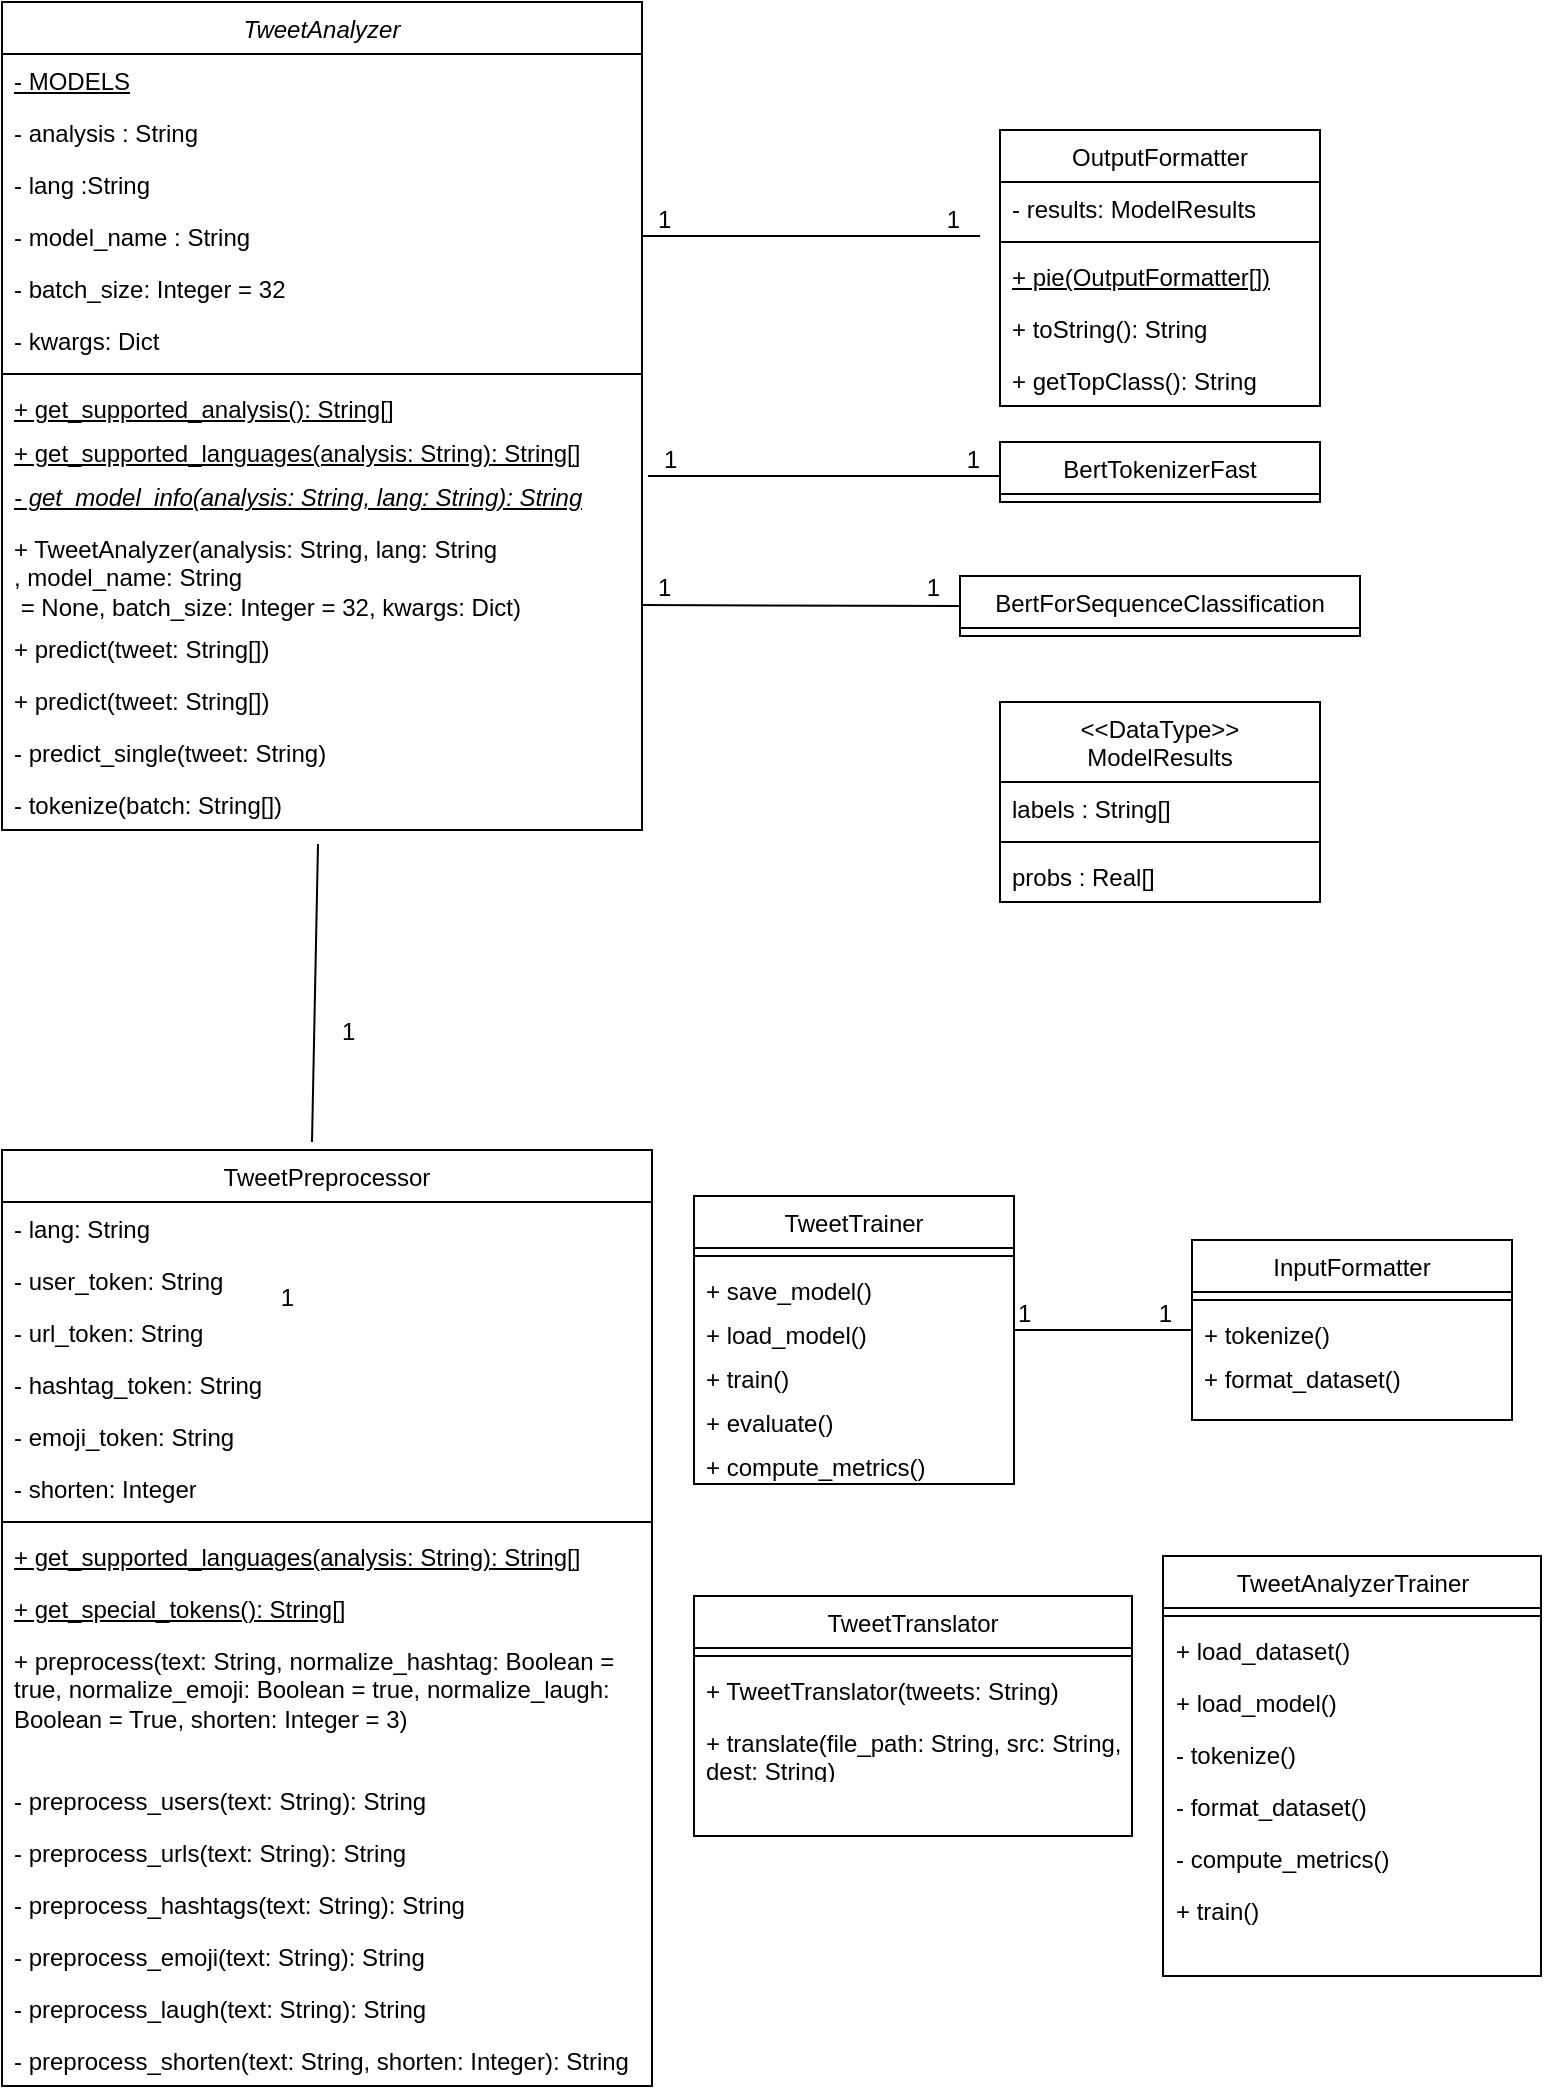<mxfile>
    <diagram id="C5RBs43oDa-KdzZeNtuy" name="Class_diagram">
        <mxGraphModel dx="1906" dy="1087" grid="1" gridSize="10" guides="1" tooltips="1" connect="1" arrows="1" fold="1" page="1" pageScale="1" pageWidth="827" pageHeight="1169" math="0" shadow="0">
            <root>
                <mxCell id="WIyWlLk6GJQsqaUBKTNV-0"/>
                <mxCell id="WIyWlLk6GJQsqaUBKTNV-1" parent="WIyWlLk6GJQsqaUBKTNV-0"/>
                <mxCell id="zkfFHV4jXpPFQw0GAbJ--0" value="TweetAnalyzer" style="swimlane;fontStyle=2;align=center;verticalAlign=top;childLayout=stackLayout;horizontal=1;startSize=26;horizontalStack=0;resizeParent=1;resizeLast=0;collapsible=1;marginBottom=0;rounded=0;shadow=0;strokeWidth=1;whiteSpace=wrap;" parent="WIyWlLk6GJQsqaUBKTNV-1" vertex="1">
                    <mxGeometry x="45" y="60" width="320" height="414" as="geometry">
                        <mxRectangle x="220" y="120" width="160" height="26" as="alternateBounds"/>
                    </mxGeometry>
                </mxCell>
                <mxCell id="zkfFHV4jXpPFQw0GAbJ--1" value="- MODELS" style="text;align=left;verticalAlign=top;spacingLeft=4;spacingRight=4;overflow=hidden;rotatable=0;points=[[0,0.5],[1,0.5]];portConstraint=eastwest;fontStyle=4;whiteSpace=wrap;" parent="zkfFHV4jXpPFQw0GAbJ--0" vertex="1">
                    <mxGeometry y="26" width="320" height="26" as="geometry"/>
                </mxCell>
                <mxCell id="4Y9D7hjWKIlBOxiLWUyo-4" value="- analysis : String" style="text;align=left;verticalAlign=top;spacingLeft=4;spacingRight=4;overflow=hidden;rotatable=0;points=[[0,0.5],[1,0.5]];portConstraint=eastwest;whiteSpace=wrap;" parent="zkfFHV4jXpPFQw0GAbJ--0" vertex="1">
                    <mxGeometry y="52" width="320" height="26" as="geometry"/>
                </mxCell>
                <mxCell id="4Y9D7hjWKIlBOxiLWUyo-3" value="- lang :String" style="text;align=left;verticalAlign=top;spacingLeft=4;spacingRight=4;overflow=hidden;rotatable=0;points=[[0,0.5],[1,0.5]];portConstraint=eastwest;whiteSpace=wrap;" parent="zkfFHV4jXpPFQw0GAbJ--0" vertex="1">
                    <mxGeometry y="78" width="320" height="26" as="geometry"/>
                </mxCell>
                <mxCell id="4Y9D7hjWKIlBOxiLWUyo-6" value="- model_name : String" style="text;align=left;verticalAlign=top;spacingLeft=4;spacingRight=4;overflow=hidden;rotatable=0;points=[[0,0.5],[1,0.5]];portConstraint=eastwest;whiteSpace=wrap;" parent="zkfFHV4jXpPFQw0GAbJ--0" vertex="1">
                    <mxGeometry y="104" width="320" height="26" as="geometry"/>
                </mxCell>
                <mxCell id="4Y9D7hjWKIlBOxiLWUyo-5" value="- batch_size: Integer = 32" style="text;align=left;verticalAlign=top;spacingLeft=4;spacingRight=4;overflow=hidden;rotatable=0;points=[[0,0.5],[1,0.5]];portConstraint=eastwest;whiteSpace=wrap;" parent="zkfFHV4jXpPFQw0GAbJ--0" vertex="1">
                    <mxGeometry y="130" width="320" height="26" as="geometry"/>
                </mxCell>
                <mxCell id="4Y9D7hjWKIlBOxiLWUyo-2" value="- kwargs: Dict" style="text;align=left;verticalAlign=top;spacingLeft=4;spacingRight=4;overflow=hidden;rotatable=0;points=[[0,0.5],[1,0.5]];portConstraint=eastwest;whiteSpace=wrap;" parent="zkfFHV4jXpPFQw0GAbJ--0" vertex="1">
                    <mxGeometry y="156" width="320" height="26" as="geometry"/>
                </mxCell>
                <mxCell id="zkfFHV4jXpPFQw0GAbJ--4" value="" style="line;html=1;strokeWidth=1;align=left;verticalAlign=middle;spacingTop=-1;spacingLeft=3;spacingRight=3;rotatable=0;labelPosition=right;points=[];portConstraint=eastwest;whiteSpace=wrap;" parent="zkfFHV4jXpPFQw0GAbJ--0" vertex="1">
                    <mxGeometry y="182" width="320" height="8" as="geometry"/>
                </mxCell>
                <mxCell id="EtlTK1Ibtd4HIhSHJPRG-16" value="+ get_supported_analysis(): String[]" style="text;align=left;verticalAlign=top;spacingLeft=4;spacingRight=4;overflow=hidden;rotatable=0;points=[[0,0.5],[1,0.5]];portConstraint=eastwest;rounded=0;shadow=0;html=0;fontStyle=4;whiteSpace=wrap;" parent="zkfFHV4jXpPFQw0GAbJ--0" vertex="1">
                    <mxGeometry y="190" width="320" height="22" as="geometry"/>
                </mxCell>
                <mxCell id="8lG5DPgOQoX_rHlZyL0x-0" value="+ get_supported_languages(analysis: String): String[]" style="text;align=left;verticalAlign=top;spacingLeft=4;spacingRight=4;overflow=hidden;rotatable=0;points=[[0,0.5],[1,0.5]];portConstraint=eastwest;rounded=0;shadow=0;html=0;fontStyle=4;whiteSpace=wrap;" parent="zkfFHV4jXpPFQw0GAbJ--0" vertex="1">
                    <mxGeometry y="212" width="320" height="22" as="geometry"/>
                </mxCell>
                <mxCell id="teAyTQDN_FOwFWnmAFYW-4" value="- get_model_info(analysis: String, lang: String): String" style="text;strokeColor=none;fillColor=none;align=left;verticalAlign=top;spacingLeft=4;spacingRight=4;overflow=hidden;rotatable=0;points=[[0,0.5],[1,0.5]];portConstraint=eastwest;fontStyle=6;whiteSpace=wrap;" parent="zkfFHV4jXpPFQw0GAbJ--0" vertex="1">
                    <mxGeometry y="234" width="320" height="26" as="geometry"/>
                </mxCell>
                <mxCell id="teAyTQDN_FOwFWnmAFYW-2" value="+ TweetAnalyzer(analysis: String, lang: String&#10;, model_name: String&#10; = None, batch_size: Integer = 32, kwargs: Dict)" style="text;strokeColor=none;fillColor=none;align=left;verticalAlign=top;spacingLeft=4;spacingRight=4;overflow=hidden;rotatable=0;points=[[0,0.5],[1,0.5]];portConstraint=eastwest;whiteSpace=wrap;" parent="zkfFHV4jXpPFQw0GAbJ--0" vertex="1">
                    <mxGeometry y="260" width="320" height="50" as="geometry"/>
                </mxCell>
                <mxCell id="4Y9D7hjWKIlBOxiLWUyo-0" value="+ predict(tweet: String[])" style="text;strokeColor=none;fillColor=none;align=left;verticalAlign=top;spacingLeft=4;spacingRight=4;overflow=hidden;rotatable=0;points=[[0,0.5],[1,0.5]];portConstraint=eastwest;whiteSpace=wrap;" parent="zkfFHV4jXpPFQw0GAbJ--0" vertex="1">
                    <mxGeometry y="310" width="320" height="26" as="geometry"/>
                </mxCell>
                <mxCell id="8lG5DPgOQoX_rHlZyL0x-10" value="+ predict(tweet: String[])" style="text;strokeColor=none;fillColor=none;align=left;verticalAlign=top;spacingLeft=4;spacingRight=4;overflow=hidden;rotatable=0;points=[[0,0.5],[1,0.5]];portConstraint=eastwest;whiteSpace=wrap;" parent="zkfFHV4jXpPFQw0GAbJ--0" vertex="1">
                    <mxGeometry y="336" width="320" height="26" as="geometry"/>
                </mxCell>
                <mxCell id="8lG5DPgOQoX_rHlZyL0x-1" value="- predict_single(tweet: String)" style="text;strokeColor=none;fillColor=none;align=left;verticalAlign=top;spacingLeft=4;spacingRight=4;overflow=hidden;rotatable=0;points=[[0,0.5],[1,0.5]];portConstraint=eastwest;whiteSpace=wrap;" parent="zkfFHV4jXpPFQw0GAbJ--0" vertex="1">
                    <mxGeometry y="362" width="320" height="26" as="geometry"/>
                </mxCell>
                <mxCell id="8lG5DPgOQoX_rHlZyL0x-2" value="- tokenize(batch: String[])" style="text;strokeColor=none;fillColor=none;align=left;verticalAlign=top;spacingLeft=4;spacingRight=4;overflow=hidden;rotatable=0;points=[[0,0.5],[1,0.5]];portConstraint=eastwest;whiteSpace=wrap;" parent="zkfFHV4jXpPFQw0GAbJ--0" vertex="1">
                    <mxGeometry y="388" width="320" height="26" as="geometry"/>
                </mxCell>
                <mxCell id="zkfFHV4jXpPFQw0GAbJ--17" value="TweetPreprocessor" style="swimlane;fontStyle=0;align=center;verticalAlign=top;childLayout=stackLayout;horizontal=1;startSize=26;horizontalStack=0;resizeParent=1;resizeLast=0;collapsible=1;marginBottom=0;rounded=0;shadow=0;strokeWidth=1;whiteSpace=wrap;" parent="WIyWlLk6GJQsqaUBKTNV-1" vertex="1">
                    <mxGeometry x="45" y="634.01" width="325" height="468" as="geometry">
                        <mxRectangle x="550" y="140" width="160" height="26" as="alternateBounds"/>
                    </mxGeometry>
                </mxCell>
                <mxCell id="8lG5DPgOQoX_rHlZyL0x-35" value="- lang: String" style="text;align=left;verticalAlign=top;spacingLeft=4;spacingRight=4;overflow=hidden;rotatable=0;points=[[0,0.5],[1,0.5]];portConstraint=eastwest;rounded=0;shadow=0;html=0;fontStyle=0;whiteSpace=wrap;" parent="zkfFHV4jXpPFQw0GAbJ--17" vertex="1">
                    <mxGeometry y="26" width="325" height="26" as="geometry"/>
                </mxCell>
                <mxCell id="8lG5DPgOQoX_rHlZyL0x-38" value="- user_token: String" style="text;align=left;verticalAlign=top;spacingLeft=4;spacingRight=4;overflow=hidden;rotatable=0;points=[[0,0.5],[1,0.5]];portConstraint=eastwest;rounded=0;shadow=0;html=0;fontStyle=0;whiteSpace=wrap;" parent="zkfFHV4jXpPFQw0GAbJ--17" vertex="1">
                    <mxGeometry y="52" width="325" height="26" as="geometry"/>
                </mxCell>
                <mxCell id="8lG5DPgOQoX_rHlZyL0x-37" value="- url_token: String" style="text;align=left;verticalAlign=top;spacingLeft=4;spacingRight=4;overflow=hidden;rotatable=0;points=[[0,0.5],[1,0.5]];portConstraint=eastwest;rounded=0;shadow=0;html=0;fontStyle=0;whiteSpace=wrap;" parent="zkfFHV4jXpPFQw0GAbJ--17" vertex="1">
                    <mxGeometry y="78" width="325" height="26" as="geometry"/>
                </mxCell>
                <mxCell id="8lG5DPgOQoX_rHlZyL0x-36" value="- hashtag_token: String" style="text;align=left;verticalAlign=top;spacingLeft=4;spacingRight=4;overflow=hidden;rotatable=0;points=[[0,0.5],[1,0.5]];portConstraint=eastwest;rounded=0;shadow=0;html=0;fontStyle=0;whiteSpace=wrap;" parent="zkfFHV4jXpPFQw0GAbJ--17" vertex="1">
                    <mxGeometry y="104" width="325" height="26" as="geometry"/>
                </mxCell>
                <mxCell id="8lG5DPgOQoX_rHlZyL0x-19" value="- emoji_token: String" style="text;align=left;verticalAlign=top;spacingLeft=4;spacingRight=4;overflow=hidden;rotatable=0;points=[[0,0.5],[1,0.5]];portConstraint=eastwest;rounded=0;shadow=0;html=0;fontStyle=0;whiteSpace=wrap;" parent="zkfFHV4jXpPFQw0GAbJ--17" vertex="1">
                    <mxGeometry y="130" width="325" height="26" as="geometry"/>
                </mxCell>
                <mxCell id="0" value="- shorten: Integer" style="text;align=left;verticalAlign=top;spacingLeft=4;spacingRight=4;overflow=hidden;rotatable=0;points=[[0,0.5],[1,0.5]];portConstraint=eastwest;rounded=0;shadow=0;html=0;fontStyle=0;whiteSpace=wrap;" parent="zkfFHV4jXpPFQw0GAbJ--17" vertex="1">
                    <mxGeometry y="156" width="325" height="26" as="geometry"/>
                </mxCell>
                <mxCell id="teAyTQDN_FOwFWnmAFYW-17" value="" style="line;html=1;strokeWidth=1;align=left;verticalAlign=middle;spacingTop=-1;spacingLeft=3;spacingRight=3;rotatable=0;labelPosition=right;points=[];portConstraint=eastwest;whiteSpace=wrap;" parent="zkfFHV4jXpPFQw0GAbJ--17" vertex="1">
                    <mxGeometry y="182" width="325" height="8" as="geometry"/>
                </mxCell>
                <mxCell id="7" value="+ get_supported_languages(analysis: String): String[]" style="text;align=left;verticalAlign=top;spacingLeft=4;spacingRight=4;overflow=hidden;rotatable=0;points=[[0,0.5],[1,0.5]];portConstraint=eastwest;rounded=0;shadow=0;html=0;fontStyle=4;whiteSpace=wrap;" parent="zkfFHV4jXpPFQw0GAbJ--17" vertex="1">
                    <mxGeometry y="190" width="325" height="26" as="geometry"/>
                </mxCell>
                <mxCell id="22" value="+ get_special_tokens(): String[]" style="text;align=left;verticalAlign=top;spacingLeft=4;spacingRight=4;overflow=hidden;rotatable=0;points=[[0,0.5],[1,0.5]];portConstraint=eastwest;rounded=0;shadow=0;html=0;fontStyle=4;whiteSpace=wrap;" parent="zkfFHV4jXpPFQw0GAbJ--17" vertex="1">
                    <mxGeometry y="216" width="325" height="26" as="geometry"/>
                </mxCell>
                <mxCell id="teAyTQDN_FOwFWnmAFYW-18" value="+ preprocess(text: String, normalize_hashtag: Boolean = true, normalize_emoji: Boolean = true, normalize_laugh: Boolean = True, shorten: Integer = 3)" style="text;strokeColor=none;fillColor=none;align=left;verticalAlign=top;spacingLeft=4;spacingRight=4;overflow=hidden;rotatable=0;points=[[0,0.5],[1,0.5]];portConstraint=eastwest;whiteSpace=wrap;" parent="zkfFHV4jXpPFQw0GAbJ--17" vertex="1">
                    <mxGeometry y="242" width="325" height="70" as="geometry"/>
                </mxCell>
                <mxCell id="1" value="- preprocess_users(text: String): String" style="text;align=left;verticalAlign=top;spacingLeft=4;spacingRight=4;overflow=hidden;rotatable=0;points=[[0,0.5],[1,0.5]];portConstraint=eastwest;rounded=0;shadow=0;html=0;fontStyle=0;whiteSpace=wrap;" parent="zkfFHV4jXpPFQw0GAbJ--17" vertex="1">
                    <mxGeometry y="312" width="325" height="26" as="geometry"/>
                </mxCell>
                <mxCell id="2" value="- preprocess_urls(text: String): String" style="text;align=left;verticalAlign=top;spacingLeft=4;spacingRight=4;overflow=hidden;rotatable=0;points=[[0,0.5],[1,0.5]];portConstraint=eastwest;rounded=0;shadow=0;html=0;fontStyle=0;whiteSpace=wrap;" parent="zkfFHV4jXpPFQw0GAbJ--17" vertex="1">
                    <mxGeometry y="338" width="325" height="26" as="geometry"/>
                </mxCell>
                <mxCell id="3" value="- preprocess_hashtags(text: String): String" style="text;align=left;verticalAlign=top;spacingLeft=4;spacingRight=4;overflow=hidden;rotatable=0;points=[[0,0.5],[1,0.5]];portConstraint=eastwest;rounded=0;shadow=0;html=0;fontStyle=0;whiteSpace=wrap;" parent="zkfFHV4jXpPFQw0GAbJ--17" vertex="1">
                    <mxGeometry y="364" width="325" height="26" as="geometry"/>
                </mxCell>
                <mxCell id="4" value="- preprocess_emoji(text: String): String" style="text;align=left;verticalAlign=top;spacingLeft=4;spacingRight=4;overflow=hidden;rotatable=0;points=[[0,0.5],[1,0.5]];portConstraint=eastwest;rounded=0;shadow=0;html=0;fontStyle=0;whiteSpace=wrap;" parent="zkfFHV4jXpPFQw0GAbJ--17" vertex="1">
                    <mxGeometry y="390" width="325" height="26" as="geometry"/>
                </mxCell>
                <mxCell id="5" value="- preprocess_laugh(text: String): String" style="text;align=left;verticalAlign=top;spacingLeft=4;spacingRight=4;overflow=hidden;rotatable=0;points=[[0,0.5],[1,0.5]];portConstraint=eastwest;rounded=0;shadow=0;html=0;fontStyle=0;whiteSpace=wrap;" parent="zkfFHV4jXpPFQw0GAbJ--17" vertex="1">
                    <mxGeometry y="416" width="325" height="26" as="geometry"/>
                </mxCell>
                <mxCell id="6" value="- preprocess_shorten(text: String, shorten: Integer): String" style="text;align=left;verticalAlign=top;spacingLeft=4;spacingRight=4;overflow=hidden;rotatable=0;points=[[0,0.5],[1,0.5]];portConstraint=eastwest;rounded=0;shadow=0;html=0;fontStyle=0;whiteSpace=wrap;" parent="zkfFHV4jXpPFQw0GAbJ--17" vertex="1">
                    <mxGeometry y="442" width="325" height="26" as="geometry"/>
                </mxCell>
                <mxCell id="teAyTQDN_FOwFWnmAFYW-11" value="&lt;&lt;DataType&gt;&gt;&#10;ModelResults&#10;" style="swimlane;fontStyle=0;align=center;verticalAlign=top;childLayout=stackLayout;horizontal=1;startSize=40;horizontalStack=0;resizeParent=1;resizeLast=0;collapsible=1;marginBottom=0;rounded=0;shadow=0;strokeWidth=1;whiteSpace=wrap;" parent="WIyWlLk6GJQsqaUBKTNV-1" vertex="1">
                    <mxGeometry x="544" y="410" width="160" height="100" as="geometry">
                        <mxRectangle x="340" y="380" width="170" height="26" as="alternateBounds"/>
                    </mxGeometry>
                </mxCell>
                <mxCell id="teAyTQDN_FOwFWnmAFYW-12" value="labels : String[]" style="text;align=left;verticalAlign=top;spacingLeft=4;spacingRight=4;overflow=hidden;rotatable=0;points=[[0,0.5],[1,0.5]];portConstraint=eastwest;fontStyle=0;whiteSpace=wrap;" parent="teAyTQDN_FOwFWnmAFYW-11" vertex="1">
                    <mxGeometry y="40" width="160" height="26" as="geometry"/>
                </mxCell>
                <mxCell id="teAyTQDN_FOwFWnmAFYW-13" value="" style="line;html=1;strokeWidth=1;align=left;verticalAlign=middle;spacingTop=-1;spacingLeft=3;spacingRight=3;rotatable=0;labelPosition=right;points=[];portConstraint=eastwest;whiteSpace=wrap;" parent="teAyTQDN_FOwFWnmAFYW-11" vertex="1">
                    <mxGeometry y="66" width="160" height="8" as="geometry"/>
                </mxCell>
                <mxCell id="teAyTQDN_FOwFWnmAFYW-14" value="probs : Real[] " style="text;strokeColor=none;fillColor=none;align=left;verticalAlign=top;spacingLeft=4;spacingRight=4;overflow=hidden;rotatable=0;points=[[0,0.5],[1,0.5]];portConstraint=eastwest;whiteSpace=wrap;" parent="teAyTQDN_FOwFWnmAFYW-11" vertex="1">
                    <mxGeometry y="74" width="160" height="26" as="geometry"/>
                </mxCell>
                <mxCell id="EtlTK1Ibtd4HIhSHJPRG-0" value="InputFormatter" style="swimlane;fontStyle=0;align=center;verticalAlign=top;childLayout=stackLayout;horizontal=1;startSize=26;horizontalStack=0;resizeParent=1;resizeLast=0;collapsible=1;marginBottom=0;rounded=0;shadow=0;strokeWidth=1;whiteSpace=wrap;" parent="WIyWlLk6GJQsqaUBKTNV-1" vertex="1">
                    <mxGeometry x="640" y="679.01" width="160" height="90" as="geometry">
                        <mxRectangle x="550" y="140" width="160" height="26" as="alternateBounds"/>
                    </mxGeometry>
                </mxCell>
                <mxCell id="EtlTK1Ibtd4HIhSHJPRG-4" value="" style="line;html=1;strokeWidth=1;align=left;verticalAlign=middle;spacingTop=-1;spacingLeft=3;spacingRight=3;rotatable=0;labelPosition=right;points=[];portConstraint=eastwest;whiteSpace=wrap;" parent="EtlTK1Ibtd4HIhSHJPRG-0" vertex="1">
                    <mxGeometry y="26" width="160" height="8" as="geometry"/>
                </mxCell>
                <mxCell id="EtlTK1Ibtd4HIhSHJPRG-15" value="+ tokenize()" style="text;align=left;verticalAlign=top;spacingLeft=4;spacingRight=4;overflow=hidden;rotatable=0;points=[[0,0.5],[1,0.5]];portConstraint=eastwest;rounded=0;shadow=0;html=0;whiteSpace=wrap;" parent="EtlTK1Ibtd4HIhSHJPRG-0" vertex="1">
                    <mxGeometry y="34" width="160" height="22" as="geometry"/>
                </mxCell>
                <mxCell id="EtlTK1Ibtd4HIhSHJPRG-14" value="+ format_dataset()" style="text;align=left;verticalAlign=top;spacingLeft=4;spacingRight=4;overflow=hidden;rotatable=0;points=[[0,0.5],[1,0.5]];portConstraint=eastwest;rounded=0;shadow=0;html=0;whiteSpace=wrap;" parent="EtlTK1Ibtd4HIhSHJPRG-0" vertex="1">
                    <mxGeometry y="56" width="160" height="22" as="geometry"/>
                </mxCell>
                <mxCell id="EtlTK1Ibtd4HIhSHJPRG-6" value="TweetTrainer" style="swimlane;fontStyle=0;align=center;verticalAlign=top;childLayout=stackLayout;horizontal=1;startSize=26;horizontalStack=0;resizeParent=1;resizeLast=0;collapsible=1;marginBottom=0;rounded=0;shadow=0;strokeWidth=1;whiteSpace=wrap;" parent="WIyWlLk6GJQsqaUBKTNV-1" vertex="1">
                    <mxGeometry x="391" y="657.01" width="160" height="144" as="geometry">
                        <mxRectangle x="550" y="140" width="160" height="26" as="alternateBounds"/>
                    </mxGeometry>
                </mxCell>
                <mxCell id="EtlTK1Ibtd4HIhSHJPRG-7" value="" style="line;html=1;strokeWidth=1;align=left;verticalAlign=middle;spacingTop=-1;spacingLeft=3;spacingRight=3;rotatable=0;labelPosition=right;points=[];portConstraint=eastwest;whiteSpace=wrap;" parent="EtlTK1Ibtd4HIhSHJPRG-6" vertex="1">
                    <mxGeometry y="26" width="160" height="8" as="geometry"/>
                </mxCell>
                <mxCell id="EtlTK1Ibtd4HIhSHJPRG-8" value="+ save_model()" style="text;align=left;verticalAlign=top;spacingLeft=4;spacingRight=4;overflow=hidden;rotatable=0;points=[[0,0.5],[1,0.5]];portConstraint=eastwest;rounded=0;shadow=0;html=0;whiteSpace=wrap;" parent="EtlTK1Ibtd4HIhSHJPRG-6" vertex="1">
                    <mxGeometry y="34" width="160" height="22" as="geometry"/>
                </mxCell>
                <mxCell id="EtlTK1Ibtd4HIhSHJPRG-9" value="+ load_model()" style="text;align=left;verticalAlign=top;spacingLeft=4;spacingRight=4;overflow=hidden;rotatable=0;points=[[0,0.5],[1,0.5]];portConstraint=eastwest;rounded=0;shadow=0;html=0;whiteSpace=wrap;" parent="EtlTK1Ibtd4HIhSHJPRG-6" vertex="1">
                    <mxGeometry y="56" width="160" height="22" as="geometry"/>
                </mxCell>
                <mxCell id="EtlTK1Ibtd4HIhSHJPRG-11" value="+ train()" style="text;align=left;verticalAlign=top;spacingLeft=4;spacingRight=4;overflow=hidden;rotatable=0;points=[[0,0.5],[1,0.5]];portConstraint=eastwest;rounded=0;shadow=0;html=0;whiteSpace=wrap;" parent="EtlTK1Ibtd4HIhSHJPRG-6" vertex="1">
                    <mxGeometry y="78" width="160" height="22" as="geometry"/>
                </mxCell>
                <mxCell id="EtlTK1Ibtd4HIhSHJPRG-13" value="+ evaluate()" style="text;align=left;verticalAlign=top;spacingLeft=4;spacingRight=4;overflow=hidden;rotatable=0;points=[[0,0.5],[1,0.5]];portConstraint=eastwest;rounded=0;shadow=0;html=0;whiteSpace=wrap;" parent="EtlTK1Ibtd4HIhSHJPRG-6" vertex="1">
                    <mxGeometry y="100" width="160" height="22" as="geometry"/>
                </mxCell>
                <mxCell id="EtlTK1Ibtd4HIhSHJPRG-12" value="+ compute_metrics()" style="text;align=left;verticalAlign=top;spacingLeft=4;spacingRight=4;overflow=hidden;rotatable=0;points=[[0,0.5],[1,0.5]];portConstraint=eastwest;rounded=0;shadow=0;html=0;whiteSpace=wrap;" parent="EtlTK1Ibtd4HIhSHJPRG-6" vertex="1">
                    <mxGeometry y="122" width="160" height="22" as="geometry"/>
                </mxCell>
                <mxCell id="EtlTK1Ibtd4HIhSHJPRG-30" value="" style="endArrow=none;html=1;rounded=0;exitX=1;exitY=0.5;exitDx=0;exitDy=0;entryX=0;entryY=0.5;entryDx=0;entryDy=0;" parent="WIyWlLk6GJQsqaUBKTNV-1" source="4Y9D7hjWKIlBOxiLWUyo-6" edge="1">
                    <mxGeometry relative="1" as="geometry">
                        <mxPoint x="365" y="281" as="sourcePoint"/>
                        <mxPoint x="534" y="177.0" as="targetPoint"/>
                    </mxGeometry>
                </mxCell>
                <mxCell id="EtlTK1Ibtd4HIhSHJPRG-31" value="1" style="resizable=0;html=1;align=left;verticalAlign=bottom;" parent="EtlTK1Ibtd4HIhSHJPRG-30" connectable="0" vertex="1">
                    <mxGeometry x="-1" relative="1" as="geometry">
                        <mxPoint x="6" as="offset"/>
                    </mxGeometry>
                </mxCell>
                <mxCell id="EtlTK1Ibtd4HIhSHJPRG-32" value="1" style="resizable=0;html=1;align=right;verticalAlign=bottom;" parent="EtlTK1Ibtd4HIhSHJPRG-30" connectable="0" vertex="1">
                    <mxGeometry x="1" relative="1" as="geometry">
                        <mxPoint x="-10" as="offset"/>
                    </mxGeometry>
                </mxCell>
                <mxCell id="EtlTK1Ibtd4HIhSHJPRG-34" value="" style="endArrow=none;html=1;rounded=0;exitX=1;exitY=0.5;exitDx=0;exitDy=0;entryX=0;entryY=0.5;entryDx=0;entryDy=0;" parent="WIyWlLk6GJQsqaUBKTNV-1" source="EtlTK1Ibtd4HIhSHJPRG-9" target="EtlTK1Ibtd4HIhSHJPRG-15" edge="1">
                    <mxGeometry relative="1" as="geometry">
                        <mxPoint x="671" y="357.01" as="sourcePoint"/>
                        <mxPoint x="831" y="357.01" as="targetPoint"/>
                    </mxGeometry>
                </mxCell>
                <mxCell id="EtlTK1Ibtd4HIhSHJPRG-35" value="1" style="resizable=0;html=1;align=left;verticalAlign=bottom;" parent="EtlTK1Ibtd4HIhSHJPRG-34" connectable="0" vertex="1">
                    <mxGeometry x="-1" relative="1" as="geometry"/>
                </mxCell>
                <mxCell id="EtlTK1Ibtd4HIhSHJPRG-36" value="1" style="resizable=0;html=1;align=right;verticalAlign=bottom;" parent="EtlTK1Ibtd4HIhSHJPRG-34" connectable="0" vertex="1">
                    <mxGeometry x="1" relative="1" as="geometry">
                        <mxPoint x="-10" as="offset"/>
                    </mxGeometry>
                </mxCell>
                <mxCell id="4Y9D7hjWKIlBOxiLWUyo-8" value="BertTokenizerFast&#10;" style="swimlane;fontStyle=0;align=center;verticalAlign=top;childLayout=stackLayout;horizontal=1;startSize=26;horizontalStack=0;resizeParent=1;resizeLast=0;collapsible=1;marginBottom=0;rounded=0;shadow=0;strokeWidth=1;whiteSpace=wrap;" parent="WIyWlLk6GJQsqaUBKTNV-1" vertex="1">
                    <mxGeometry x="544" y="280" width="160" height="30" as="geometry">
                        <mxRectangle x="550" y="140" width="160" height="26" as="alternateBounds"/>
                    </mxGeometry>
                </mxCell>
                <mxCell id="4Y9D7hjWKIlBOxiLWUyo-13" value="BertForSequenceClassification" style="swimlane;fontStyle=0;align=center;verticalAlign=top;childLayout=stackLayout;horizontal=1;startSize=26;horizontalStack=0;resizeParent=1;resizeLast=0;collapsible=1;marginBottom=0;rounded=0;shadow=0;strokeWidth=1;whiteSpace=wrap;" parent="WIyWlLk6GJQsqaUBKTNV-1" vertex="1">
                    <mxGeometry x="524" y="347" width="200" height="30" as="geometry">
                        <mxRectangle x="550" y="140" width="160" height="26" as="alternateBounds"/>
                    </mxGeometry>
                </mxCell>
                <mxCell id="4Y9D7hjWKIlBOxiLWUyo-14" value="" style="endArrow=none;html=1;rounded=0;entryX=0;entryY=0.5;entryDx=0;entryDy=0;" parent="WIyWlLk6GJQsqaUBKTNV-1" edge="1">
                    <mxGeometry relative="1" as="geometry">
                        <mxPoint x="368" y="297" as="sourcePoint"/>
                        <mxPoint x="544" y="297" as="targetPoint"/>
                        <Array as="points"/>
                    </mxGeometry>
                </mxCell>
                <mxCell id="4Y9D7hjWKIlBOxiLWUyo-15" value="1" style="resizable=0;html=1;align=left;verticalAlign=bottom;" parent="4Y9D7hjWKIlBOxiLWUyo-14" connectable="0" vertex="1">
                    <mxGeometry x="-1" relative="1" as="geometry">
                        <mxPoint x="6" as="offset"/>
                    </mxGeometry>
                </mxCell>
                <mxCell id="4Y9D7hjWKIlBOxiLWUyo-16" value="1" style="resizable=0;html=1;align=right;verticalAlign=bottom;" parent="4Y9D7hjWKIlBOxiLWUyo-14" connectable="0" vertex="1">
                    <mxGeometry x="1" relative="1" as="geometry">
                        <mxPoint x="-10" as="offset"/>
                    </mxGeometry>
                </mxCell>
                <mxCell id="4Y9D7hjWKIlBOxiLWUyo-18" value="" style="endArrow=none;html=1;rounded=0;exitX=1;exitY=0.5;exitDx=0;exitDy=0;entryX=0;entryY=0.5;entryDx=0;entryDy=0;" parent="WIyWlLk6GJQsqaUBKTNV-1" target="4Y9D7hjWKIlBOxiLWUyo-13" edge="1">
                    <mxGeometry relative="1" as="geometry">
                        <mxPoint x="365" y="361.5" as="sourcePoint"/>
                        <mxPoint x="495" y="362" as="targetPoint"/>
                        <Array as="points"/>
                    </mxGeometry>
                </mxCell>
                <mxCell id="4Y9D7hjWKIlBOxiLWUyo-19" value="1" style="resizable=0;html=1;align=left;verticalAlign=bottom;" parent="4Y9D7hjWKIlBOxiLWUyo-18" connectable="0" vertex="1">
                    <mxGeometry x="-1" relative="1" as="geometry">
                        <mxPoint x="6" as="offset"/>
                    </mxGeometry>
                </mxCell>
                <mxCell id="4Y9D7hjWKIlBOxiLWUyo-20" value="1" style="resizable=0;html=1;align=right;verticalAlign=bottom;" parent="4Y9D7hjWKIlBOxiLWUyo-18" connectable="0" vertex="1">
                    <mxGeometry x="1" relative="1" as="geometry">
                        <mxPoint x="-9" as="offset"/>
                    </mxGeometry>
                </mxCell>
                <mxCell id="8lG5DPgOQoX_rHlZyL0x-3" value="OutputFormatter" style="swimlane;fontStyle=0;align=center;verticalAlign=top;childLayout=stackLayout;horizontal=1;startSize=26;horizontalStack=0;resizeParent=1;resizeLast=0;collapsible=1;marginBottom=0;rounded=0;shadow=0;strokeWidth=1;whiteSpace=wrap;" parent="WIyWlLk6GJQsqaUBKTNV-1" vertex="1">
                    <mxGeometry x="544" y="124" width="160" height="138" as="geometry">
                        <mxRectangle x="550" y="140" width="160" height="26" as="alternateBounds"/>
                    </mxGeometry>
                </mxCell>
                <mxCell id="8lG5DPgOQoX_rHlZyL0x-4" value="- results: ModelResults" style="text;align=left;verticalAlign=top;spacingLeft=4;spacingRight=4;overflow=hidden;rotatable=0;points=[[0,0.5],[1,0.5]];portConstraint=eastwest;rounded=0;shadow=0;html=0;whiteSpace=wrap;" parent="8lG5DPgOQoX_rHlZyL0x-3" vertex="1">
                    <mxGeometry y="26" width="160" height="26" as="geometry"/>
                </mxCell>
                <mxCell id="8lG5DPgOQoX_rHlZyL0x-5" value="" style="line;html=1;strokeWidth=1;align=left;verticalAlign=middle;spacingTop=-1;spacingLeft=3;spacingRight=3;rotatable=0;labelPosition=right;points=[];portConstraint=eastwest;whiteSpace=wrap;" parent="8lG5DPgOQoX_rHlZyL0x-3" vertex="1">
                    <mxGeometry y="52" width="160" height="8" as="geometry"/>
                </mxCell>
                <mxCell id="24" value="+ pie(OutputFormatter[])" style="text;strokeColor=none;fillColor=none;align=left;verticalAlign=top;spacingLeft=4;spacingRight=4;overflow=hidden;rotatable=0;points=[[0,0.5],[1,0.5]];portConstraint=eastwest;whiteSpace=wrap;fontStyle=4" vertex="1" parent="8lG5DPgOQoX_rHlZyL0x-3">
                    <mxGeometry y="60" width="160" height="26" as="geometry"/>
                </mxCell>
                <mxCell id="8lG5DPgOQoX_rHlZyL0x-6" value="+ toString(): String" style="text;strokeColor=none;fillColor=none;align=left;verticalAlign=top;spacingLeft=4;spacingRight=4;overflow=hidden;rotatable=0;points=[[0,0.5],[1,0.5]];portConstraint=eastwest;whiteSpace=wrap;" parent="8lG5DPgOQoX_rHlZyL0x-3" vertex="1">
                    <mxGeometry y="86" width="160" height="26" as="geometry"/>
                </mxCell>
                <mxCell id="23" value="+ getTopClass(): String" style="text;strokeColor=none;fillColor=none;align=left;verticalAlign=top;spacingLeft=4;spacingRight=4;overflow=hidden;rotatable=0;points=[[0,0.5],[1,0.5]];portConstraint=eastwest;whiteSpace=wrap;" vertex="1" parent="8lG5DPgOQoX_rHlZyL0x-3">
                    <mxGeometry y="112" width="160" height="26" as="geometry"/>
                </mxCell>
                <mxCell id="8lG5DPgOQoX_rHlZyL0x-7" value="" style="endArrow=none;html=1;rounded=0;exitX=0.5;exitY=1.269;exitDx=0;exitDy=0;exitPerimeter=0;" parent="WIyWlLk6GJQsqaUBKTNV-1" edge="1">
                    <mxGeometry relative="1" as="geometry">
                        <mxPoint x="203" y="480.994" as="sourcePoint"/>
                        <mxPoint x="200" y="630" as="targetPoint"/>
                        <Array as="points"/>
                    </mxGeometry>
                </mxCell>
                <mxCell id="8lG5DPgOQoX_rHlZyL0x-8" value="1" style="resizable=0;html=1;align=left;verticalAlign=bottom;" parent="8lG5DPgOQoX_rHlZyL0x-7" connectable="0" vertex="1">
                    <mxGeometry x="-1" relative="1" as="geometry">
                        <mxPoint x="10" y="103" as="offset"/>
                    </mxGeometry>
                </mxCell>
                <mxCell id="8lG5DPgOQoX_rHlZyL0x-9" value="1" style="resizable=0;html=1;align=right;verticalAlign=bottom;" parent="8lG5DPgOQoX_rHlZyL0x-7" connectable="0" vertex="1">
                    <mxGeometry x="1" relative="1" as="geometry">
                        <mxPoint x="-9" y="87" as="offset"/>
                    </mxGeometry>
                </mxCell>
                <mxCell id="8" value="TweetTranslator" style="swimlane;fontStyle=0;align=center;verticalAlign=top;childLayout=stackLayout;horizontal=1;startSize=26;horizontalStack=0;resizeParent=1;resizeLast=0;collapsible=1;marginBottom=0;rounded=0;shadow=0;strokeWidth=1;whiteSpace=wrap;" parent="WIyWlLk6GJQsqaUBKTNV-1" vertex="1">
                    <mxGeometry x="391" y="857.01" width="219" height="120" as="geometry">
                        <mxRectangle x="550" y="140" width="160" height="26" as="alternateBounds"/>
                    </mxGeometry>
                </mxCell>
                <mxCell id="9" value="" style="line;html=1;strokeWidth=1;align=left;verticalAlign=middle;spacingTop=-1;spacingLeft=3;spacingRight=3;rotatable=0;labelPosition=right;points=[];portConstraint=eastwest;whiteSpace=wrap;" parent="8" vertex="1">
                    <mxGeometry y="26" width="219" height="8" as="geometry"/>
                </mxCell>
                <mxCell id="10" value="+ TweetTranslator(tweets: String)" style="text;align=left;verticalAlign=top;spacingLeft=4;spacingRight=4;overflow=hidden;rotatable=0;points=[[0,0.5],[1,0.5]];portConstraint=eastwest;rounded=0;shadow=0;html=0;whiteSpace=wrap;" parent="8" vertex="1">
                    <mxGeometry y="34" width="219" height="26" as="geometry"/>
                </mxCell>
                <mxCell id="11" value="+ translate(file_path: String, src: String, dest: String)" style="text;align=left;verticalAlign=top;spacingLeft=4;spacingRight=4;overflow=hidden;rotatable=0;points=[[0,0.5],[1,0.5]];portConstraint=eastwest;rounded=0;shadow=0;html=0;whiteSpace=wrap;" parent="8" vertex="1">
                    <mxGeometry y="60" width="219" height="30" as="geometry"/>
                </mxCell>
                <mxCell id="12" value="TweetAnalyzerTrainer" style="swimlane;fontStyle=0;align=center;verticalAlign=top;childLayout=stackLayout;horizontal=1;startSize=26;horizontalStack=0;resizeParent=1;resizeLast=0;collapsible=1;marginBottom=0;rounded=0;shadow=0;strokeWidth=1;whiteSpace=wrap;" parent="WIyWlLk6GJQsqaUBKTNV-1" vertex="1">
                    <mxGeometry x="625.5" y="837.01" width="189" height="210" as="geometry">
                        <mxRectangle x="550" y="140" width="160" height="26" as="alternateBounds"/>
                    </mxGeometry>
                </mxCell>
                <mxCell id="13" value="" style="line;html=1;strokeWidth=1;align=left;verticalAlign=middle;spacingTop=-1;spacingLeft=3;spacingRight=3;rotatable=0;labelPosition=right;points=[];portConstraint=eastwest;whiteSpace=wrap;" parent="12" vertex="1">
                    <mxGeometry y="26" width="189" height="8" as="geometry"/>
                </mxCell>
                <mxCell id="16" value="+ load_dataset()" style="text;align=left;verticalAlign=top;spacingLeft=4;spacingRight=4;overflow=hidden;rotatable=0;points=[[0,0.5],[1,0.5]];portConstraint=eastwest;fontStyle=0;whiteSpace=wrap;" parent="12" vertex="1">
                    <mxGeometry y="34" width="189" height="26" as="geometry"/>
                </mxCell>
                <mxCell id="17" value="+ load_model()" style="text;align=left;verticalAlign=top;spacingLeft=4;spacingRight=4;overflow=hidden;rotatable=0;points=[[0,0.5],[1,0.5]];portConstraint=eastwest;fontStyle=0;whiteSpace=wrap;" parent="12" vertex="1">
                    <mxGeometry y="60" width="189" height="26" as="geometry"/>
                </mxCell>
                <mxCell id="18" value="- tokenize()" style="text;align=left;verticalAlign=top;spacingLeft=4;spacingRight=4;overflow=hidden;rotatable=0;points=[[0,0.5],[1,0.5]];portConstraint=eastwest;fontStyle=0;whiteSpace=wrap;" parent="12" vertex="1">
                    <mxGeometry y="86" width="189" height="26" as="geometry"/>
                </mxCell>
                <mxCell id="19" value="- format_dataset()" style="text;align=left;verticalAlign=top;spacingLeft=4;spacingRight=4;overflow=hidden;rotatable=0;points=[[0,0.5],[1,0.5]];portConstraint=eastwest;fontStyle=0;whiteSpace=wrap;" parent="12" vertex="1">
                    <mxGeometry y="112" width="189" height="26" as="geometry"/>
                </mxCell>
                <mxCell id="20" value="- compute_metrics()" style="text;align=left;verticalAlign=top;spacingLeft=4;spacingRight=4;overflow=hidden;rotatable=0;points=[[0,0.5],[1,0.5]];portConstraint=eastwest;fontStyle=0;whiteSpace=wrap;" parent="12" vertex="1">
                    <mxGeometry y="138" width="189" height="26" as="geometry"/>
                </mxCell>
                <mxCell id="21" value="+ train()" style="text;align=left;verticalAlign=top;spacingLeft=4;spacingRight=4;overflow=hidden;rotatable=0;points=[[0,0.5],[1,0.5]];portConstraint=eastwest;fontStyle=0;whiteSpace=wrap;" parent="12" vertex="1">
                    <mxGeometry y="164" width="189" height="26" as="geometry"/>
                </mxCell>
            </root>
        </mxGraphModel>
    </diagram>
</mxfile>